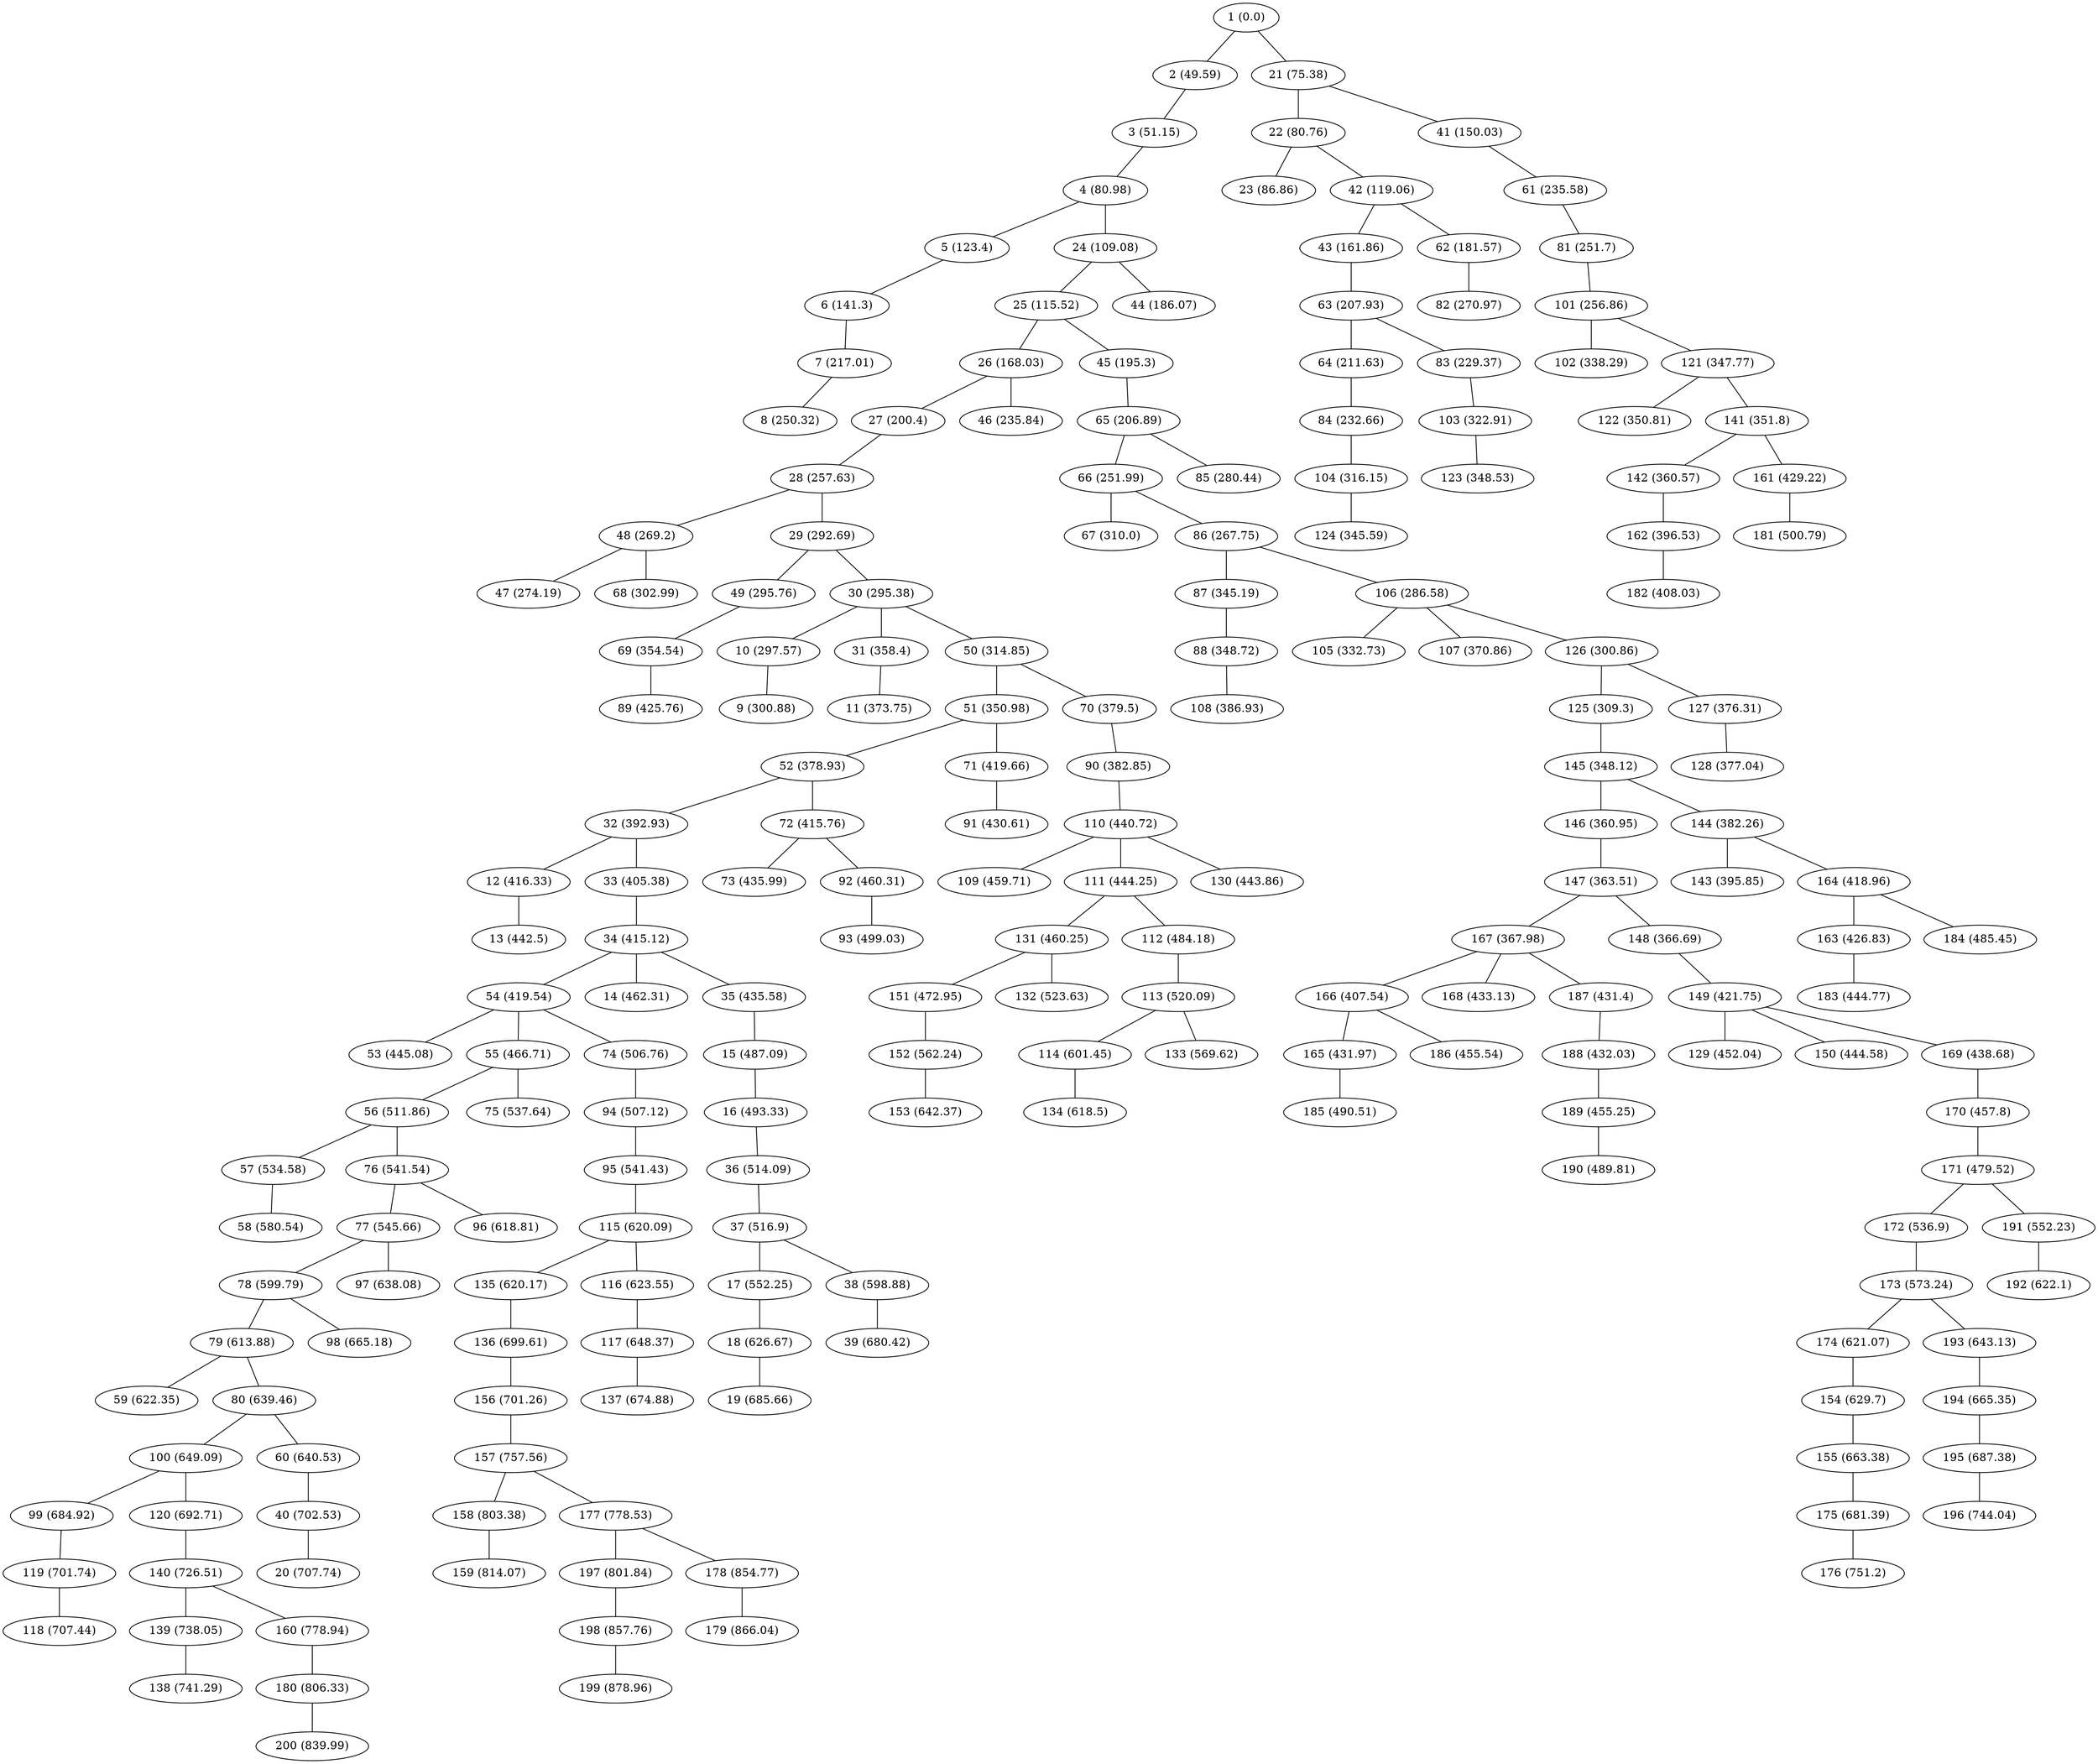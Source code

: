 graph dijkstra_malla{
1--2
1--21
2--3
21--22
3--4
22--23
21--41
22--42
4--5
4--24
42--43
24--25
24--44
25--26
25--45
42--62
5--6
6--7
41--61
43--63
26--27
26--46
62--82
63--64
45--65
27--28
48--47
65--66
65--85
63--83
64--84
7--8
83--103
84--104
61--81
10--9
81--101
66--67
66--86
101--102
101--121
28--29
28--48
86--87
86--106
29--49
48--68
106--105
106--107
106--126
29--30
30--10
30--31
30--50
49--69
31--11
126--125
126--127
145--146
87--88
104--124
125--145
50--51
50--70
103--123
121--122
145--144
121--141
166--165
144--143
69--89
88--108
141--142
51--52
51--71
141--161
52--32
142--162
146--147
167--166
147--148
147--167
127--128
148--149
167--168
167--187
32--12
149--129
54--53
52--72
70--90
144--164
71--91
90--110
110--109
32--33
164--163
162--182
12--13
33--34
166--186
161--181
163--183
34--14
34--35
34--54
72--73
72--92
164--184
54--55
54--74
149--150
149--169
110--111
187--188
165--185
188--189
35--15
16--36
92--93
169--170
110--130
111--131
111--112
131--151
189--190
170--171
131--132
55--56
55--75
151--152
171--172
171--191
112--113
15--16
37--17
74--94
94--95
113--114
56--57
56--76
36--37
37--38
113--133
57--58
76--77
172--173
191--192
76--96
95--115
77--78
77--97
17--18
152--153
114--134
173--174
173--193
79--59
38--39
78--79
78--98
79--80
100--99
115--135
174--154
115--116
135--136
154--155
155--175
193--194
80--60
116--117
18--19
80--100
60--40
119--118
117--137
100--120
136--156
194--195
139--138
156--157
175--176
99--119
40--20
195--196
120--140
140--139
140--160
158--159
157--158
177--197
157--177
177--178
160--180
197--198
178--179
180--200
198--199
2 [label="2 (49.59)"]
21 [label="21 (75.38)"]
3 [label="3 (51.15)"]
22 [label="22 (80.76)"]
4 [label="4 (80.98)"]
23 [label="23 (86.86)"]
5 [label="5 (123.4)"]
24 [label="24 (109.08)"]
6 [label="6 (141.3)"]
25 [label="25 (115.52)"]
7 [label="7 (217.01)"]
26 [label="26 (168.03)"]
8 [label="8 (250.32)"]
27 [label="27 (200.4)"]
9 [label="9 (300.88)"]
28 [label="28 (257.63)"]
10 [label="10 (297.57)"]
29 [label="29 (292.69)"]
11 [label="11 (373.75)"]
30 [label="30 (295.38)"]
12 [label="12 (416.33)"]
31 [label="31 (358.4)"]
13 [label="13 (442.5)"]
32 [label="32 (392.93)"]
14 [label="14 (462.31)"]
33 [label="33 (405.38)"]
15 [label="15 (487.09)"]
34 [label="34 (415.12)"]
16 [label="16 (493.33)"]
35 [label="35 (435.58)"]
17 [label="17 (552.25)"]
36 [label="36 (514.09)"]
18 [label="18 (626.67)"]
37 [label="37 (516.9)"]
19 [label="19 (685.66)"]
38 [label="38 (598.88)"]
20 [label="20 (707.74)"]
39 [label="39 (680.42)"]
40 [label="40 (702.53)"]
41 [label="41 (150.03)"]
42 [label="42 (119.06)"]
43 [label="43 (161.86)"]
44 [label="44 (186.07)"]
45 [label="45 (195.3)"]
46 [label="46 (235.84)"]
47 [label="47 (274.19)"]
48 [label="48 (269.2)"]
49 [label="49 (295.76)"]
50 [label="50 (314.85)"]
51 [label="51 (350.98)"]
52 [label="52 (378.93)"]
53 [label="53 (445.08)"]
54 [label="54 (419.54)"]
55 [label="55 (466.71)"]
56 [label="56 (511.86)"]
57 [label="57 (534.58)"]
58 [label="58 (580.54)"]
59 [label="59 (622.35)"]
60 [label="60 (640.53)"]
61 [label="61 (235.58)"]
62 [label="62 (181.57)"]
63 [label="63 (207.93)"]
64 [label="64 (211.63)"]
65 [label="65 (206.89)"]
66 [label="66 (251.99)"]
67 [label="67 (310.0)"]
68 [label="68 (302.99)"]
69 [label="69 (354.54)"]
70 [label="70 (379.5)"]
71 [label="71 (419.66)"]
72 [label="72 (415.76)"]
73 [label="73 (435.99)"]
74 [label="74 (506.76)"]
75 [label="75 (537.64)"]
76 [label="76 (541.54)"]
77 [label="77 (545.66)"]
78 [label="78 (599.79)"]
79 [label="79 (613.88)"]
80 [label="80 (639.46)"]
81 [label="81 (251.7)"]
82 [label="82 (270.97)"]
83 [label="83 (229.37)"]
84 [label="84 (232.66)"]
85 [label="85 (280.44)"]
86 [label="86 (267.75)"]
87 [label="87 (345.19)"]
88 [label="88 (348.72)"]
89 [label="89 (425.76)"]
90 [label="90 (382.85)"]
91 [label="91 (430.61)"]
92 [label="92 (460.31)"]
93 [label="93 (499.03)"]
94 [label="94 (507.12)"]
95 [label="95 (541.43)"]
96 [label="96 (618.81)"]
97 [label="97 (638.08)"]
98 [label="98 (665.18)"]
99 [label="99 (684.92)"]
100 [label="100 (649.09)"]
101 [label="101 (256.86)"]
102 [label="102 (338.29)"]
103 [label="103 (322.91)"]
104 [label="104 (316.15)"]
105 [label="105 (332.73)"]
106 [label="106 (286.58)"]
107 [label="107 (370.86)"]
108 [label="108 (386.93)"]
109 [label="109 (459.71)"]
110 [label="110 (440.72)"]
111 [label="111 (444.25)"]
112 [label="112 (484.18)"]
113 [label="113 (520.09)"]
114 [label="114 (601.45)"]
115 [label="115 (620.09)"]
116 [label="116 (623.55)"]
117 [label="117 (648.37)"]
118 [label="118 (707.44)"]
119 [label="119 (701.74)"]
120 [label="120 (692.71)"]
121 [label="121 (347.77)"]
122 [label="122 (350.81)"]
123 [label="123 (348.53)"]
124 [label="124 (345.59)"]
125 [label="125 (309.3)"]
126 [label="126 (300.86)"]
127 [label="127 (376.31)"]
128 [label="128 (377.04)"]
129 [label="129 (452.04)"]
130 [label="130 (443.86)"]
131 [label="131 (460.25)"]
132 [label="132 (523.63)"]
133 [label="133 (569.62)"]
134 [label="134 (618.5)"]
135 [label="135 (620.17)"]
136 [label="136 (699.61)"]
137 [label="137 (674.88)"]
138 [label="138 (741.29)"]
139 [label="139 (738.05)"]
140 [label="140 (726.51)"]
141 [label="141 (351.8)"]
142 [label="142 (360.57)"]
143 [label="143 (395.85)"]
144 [label="144 (382.26)"]
145 [label="145 (348.12)"]
146 [label="146 (360.95)"]
147 [label="147 (363.51)"]
148 [label="148 (366.69)"]
149 [label="149 (421.75)"]
150 [label="150 (444.58)"]
151 [label="151 (472.95)"]
152 [label="152 (562.24)"]
153 [label="153 (642.37)"]
154 [label="154 (629.7)"]
155 [label="155 (663.38)"]
156 [label="156 (701.26)"]
157 [label="157 (757.56)"]
158 [label="158 (803.38)"]
159 [label="159 (814.07)"]
160 [label="160 (778.94)"]
161 [label="161 (429.22)"]
162 [label="162 (396.53)"]
163 [label="163 (426.83)"]
164 [label="164 (418.96)"]
165 [label="165 (431.97)"]
166 [label="166 (407.54)"]
167 [label="167 (367.98)"]
168 [label="168 (433.13)"]
169 [label="169 (438.68)"]
170 [label="170 (457.8)"]
171 [label="171 (479.52)"]
172 [label="172 (536.9)"]
173 [label="173 (573.24)"]
174 [label="174 (621.07)"]
175 [label="175 (681.39)"]
176 [label="176 (751.2)"]
177 [label="177 (778.53)"]
178 [label="178 (854.77)"]
179 [label="179 (866.04)"]
180 [label="180 (806.33)"]
181 [label="181 (500.79)"]
182 [label="182 (408.03)"]
183 [label="183 (444.77)"]
184 [label="184 (485.45)"]
185 [label="185 (490.51)"]
186 [label="186 (455.54)"]
187 [label="187 (431.4)"]
188 [label="188 (432.03)"]
189 [label="189 (455.25)"]
190 [label="190 (489.81)"]
191 [label="191 (552.23)"]
192 [label="192 (622.1)"]
193 [label="193 (643.13)"]
194 [label="194 (665.35)"]
195 [label="195 (687.38)"]
196 [label="196 (744.04)"]
197 [label="197 (801.84)"]
198 [label="198 (857.76)"]
199 [label="199 (878.96)"]
200 [label="200 (839.99)"]
1 [label="1 (0.0)"]
}
